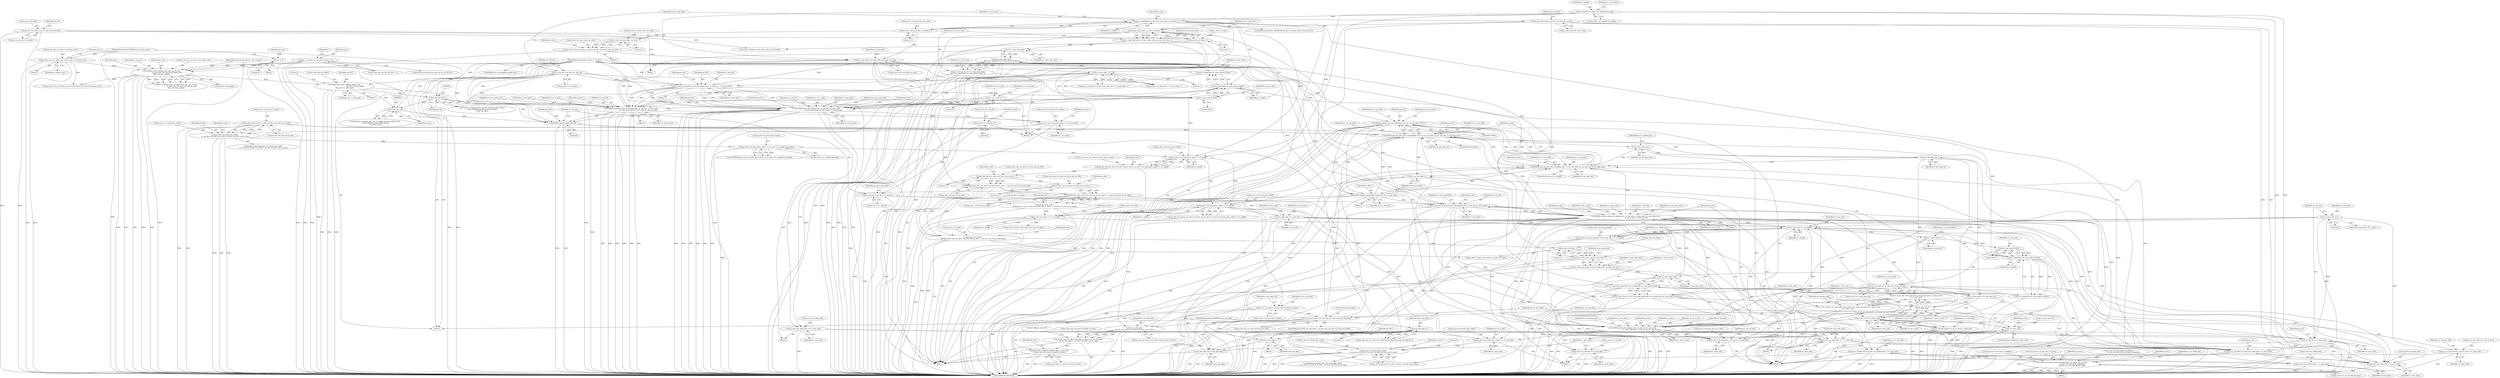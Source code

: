 digraph "0_Android_0b23c81c3dd9ec38f7e6806a3955fed1925541a0_1@API" {
"1001203" [label="(Call,ih264d_update_nnz_for_skipmb(ps_dec, ps_cur_mb_info, CAVLC))"];
"1001138" [label="(Call,ih264d_get_mb_info_cavlc_nonmbaff(ps_dec, i2_cur_mb_addr, ps_cur_mb_info, i2_mb_skip_run))"];
"1001231" [label="(Call,ih264d_update_mbaff_left_nnz(ps_dec, ps_cur_mb_info))"];
"1001203" [label="(Call,ih264d_update_nnz_for_skipmb(ps_dec, ps_cur_mb_info, CAVLC))"];
"1001132" [label="(Call,ih264d_get_mb_info_cavlc_mbaff(ps_dec, i2_cur_mb_addr, ps_cur_mb_info, i2_mb_skip_run))"];
"1001328" [label="(Call,ih264d_decode_recon_tfr_nmb(ps_dec, u1_mb_idx, u1_num_mbs, u1_num_mbs_next,\n                                            u1_tfr_n_mb, u1_end_of_row))"];
"1001290" [label="(Call,ps_dec->pf_mvpred_ref_tfr_nby2mb(ps_dec, u1_mb_idx, u1_num_mbs))"];
"1000132" [label="(MethodParameterIn,dec_struct_t * ps_dec)"];
"1001345" [label="(Call,u1_mb_idx = u1_num_mbs)"];
"1001342" [label="(Call,u1_num_mbs = 0)"];
"1001314" [label="(Call,ih264d_parse_tfr_nmb(ps_dec, u1_mb_idx, u1_num_mbs,\n                                     u1_num_mbs_next, u1_tfr_n_mb, u1_end_of_row))"];
"1001254" [label="(Call,!u1_num_mbs_next)"];
"1001242" [label="(Call,u1_num_mbs_next = i2_pic_wdin_mbs - ps_dec->u2_mbx - 1)"];
"1001244" [label="(Call,i2_pic_wdin_mbs - ps_dec->u2_mbx - 1)"];
"1000673" [label="(Call,i2_pic_wdin_mbs - ps_dec->u2_mbx - 1)"];
"1000152" [label="(Call,i2_pic_wdin_mbs = ps_dec->u2_frm_wd_in_mbs)"];
"1000675" [label="(Call,ps_dec->u2_mbx - 1)"];
"1000614" [label="(Call,ps_dec->u2_mbx = ps_cur_mb_info->u2_mbx)"];
"1001246" [label="(Call,ps_dec->u2_mbx - 1)"];
"1000987" [label="(Call,ps_dec->u2_mbx =\n (MOD(ps_dec->ps_cur_slice->u2_first_mb_in_slice - 1, ps_dec->u2_frm_wd_in_mbs)))"];
"1000991" [label="(Call,MOD(ps_dec->ps_cur_slice->u2_first_mb_in_slice - 1, ps_dec->u2_frm_wd_in_mbs))"];
"1000992" [label="(Call,ps_dec->ps_cur_slice->u2_first_mb_in_slice - 1)"];
"1000870" [label="(Call,ps_dec->ps_cur_slice->u2_first_mb_in_slice = ps_dec->u2_total_mbs_coded >> u1_mbaff)"];
"1000876" [label="(Call,ps_dec->u2_total_mbs_coded >> u1_mbaff)"];
"1000772" [label="(Call,ps_dec->u2_total_mbs_coded >> ps_slice->u1_mbaff_frame_flag)"];
"1000744" [label="(Call,ps_dec->u2_total_mbs_coded\n >= ps_dec->u2_frm_ht_in_mbs * ps_dec->u2_frm_wd_in_mbs)"];
"1000728" [label="(Call,ps_dec->u2_total_mbs_coded += u1_num_mbs)"];
"1000721" [label="(Call,ih264d_decode_recon_tfr_nmb(ps_dec, u1_mb_idx, u1_num_mbs,\n                            u1_num_mbs_next, u1_tfr_n_mb, u1_end_of_row))"];
"1000660" [label="(Call,ps_dec->pf_mvpred_ref_tfr_nby2mb(ps_dec, u1_mb_idx,    u1_num_mbs))"];
"1000143" [label="(Call,u1_mb_idx = ps_dec->u1_mb_idx)"];
"1000579" [label="(Call,u1_num_mbs - 1)"];
"1000565" [label="(Call,u1_num_mbs = ps_dec->u4_num_mbs_cur_nmb)"];
"1000552" [label="(Call,ps_dec->u4_num_mbs_cur_nmb = ps_dec->u4_num_mbs_cur_nmb - 1)"];
"1000556" [label="(Call,ps_dec->u4_num_mbs_cur_nmb - 1)"];
"1000546" [label="(Call,ps_dec->u4_num_mbs_cur_nmb & 1)"];
"1000688" [label="(Call,u1_num_mbs & 0x01)"];
"1000683" [label="(Call,!u1_num_mbs_next)"];
"1000671" [label="(Call,u1_num_mbs_next = i2_pic_wdin_mbs - ps_dec->u2_mbx - 1)"];
"1000694" [label="(Call,u1_tfr_n_mb = 1)"];
"1000680" [label="(Call,u1_end_of_row = (!u1_num_mbs_next)\n && (!(u1_mbaff && (u1_num_mbs & 0x01))))"];
"1000682" [label="(Call,(!u1_num_mbs_next)\n && (!(u1_mbaff && (u1_num_mbs & 0x01))))"];
"1000685" [label="(Call,!(u1_mbaff && (u1_num_mbs & 0x01)))"];
"1000686" [label="(Call,u1_mbaff && (u1_num_mbs & 0x01))"];
"1000544" [label="(Call,(u1_mbaff) && (ps_dec->u4_num_mbs_cur_nmb & 1))"];
"1000191" [label="(Call,u1_mbaff = ps_slice->u1_mbaff_frame_flag)"];
"1000707" [label="(Call,ih264d_parse_tfr_nmb(ps_dec, u1_mb_idx, u1_num_mbs,\n                            u1_num_mbs_next, u1_tfr_n_mb, u1_end_of_row))"];
"1000748" [label="(Call,ps_dec->u2_frm_ht_in_mbs * ps_dec->u2_frm_wd_in_mbs)"];
"1001279" [label="(Call,u1_tfr_n_mb || u1_slice_end)"];
"1001266" [label="(Call,u1_tfr_n_mb = (u1_num_mbs == ps_dec->u1_recon_mb_grp) || u1_end_of_row\n || u1_slice_end)"];
"1001268" [label="(Call,(u1_num_mbs == ps_dec->u1_recon_mb_grp) || u1_end_of_row\n || u1_slice_end)"];
"1001269" [label="(Call,u1_num_mbs == ps_dec->u1_recon_mb_grp)"];
"1001236" [label="(Call,u1_num_mbs++)"];
"1001105" [label="(Call,u1_num_mbs >> u1_mbaff)"];
"1001047" [label="(Call,u1_num_mbs = u1_mb_idx)"];
"1001037" [label="(Call,u1_mb_idx = ps_dec->u1_mb_idx)"];
"1000733" [label="(Call,ps_dec->u1_mb_idx = 0)"];
"1001257" [label="(Call,u1_mbaff && (u1_num_mbs & 0x01))"];
"1001259" [label="(Call,u1_num_mbs & 0x01)"];
"1001017" [label="(Call,ps_dec->u2_mby <<= u1_mbaff)"];
"1001002" [label="(Call,ps_dec->u2_mby =\n (DIV(ps_dec->ps_cur_slice->u2_first_mb_in_slice - 1, ps_dec->u2_frm_wd_in_mbs)))"];
"1001006" [label="(Call,DIV(ps_dec->ps_cur_slice->u2_first_mb_in_slice - 1, ps_dec->u2_frm_wd_in_mbs))"];
"1001007" [label="(Call,ps_dec->ps_cur_slice->u2_first_mb_in_slice - 1)"];
"1000916" [label="(Call,ps_dec->u2_total_mbs_coded >> u1_mbaff)"];
"1001274" [label="(Call,u1_end_of_row\n || u1_slice_end)"];
"1001251" [label="(Call,u1_end_of_row = (!u1_num_mbs_next) && (!(u1_mbaff && (u1_num_mbs & 0x01))))"];
"1001253" [label="(Call,(!u1_num_mbs_next) && (!(u1_mbaff && (u1_num_mbs & 0x01))))"];
"1001256" [label="(Call,!(u1_mbaff && (u1_num_mbs & 0x01)))"];
"1001262" [label="(Call,u1_slice_end = !i2_mb_skip_run)"];
"1001264" [label="(Call,!i2_mb_skip_run)"];
"1001219" [label="(Call,i2_mb_skip_run--)"];
"1001034" [label="(Call,ih264d_update_qp(ps_dec, 0))"];
"1000507" [label="(Call,(void *)ps_dec)"];
"1000463" [label="(Call,(void *)ps_dec)"];
"1000408" [label="(Call,ih264d_get_next_display_field(ps_dec,\n                                              ps_dec->ps_out_buffer,\n &(ps_dec->s_disp_op)))"];
"1000369" [label="(Call,ih264d_start_of_pic(ps_dec, poc, ps_cur_poc,\n                        ps_dec->ps_cur_slice->u2_frame_num,\n &ps_dec->ps_pps[j]))"];
"1000280" [label="(Call,poc = ps_dec->ps_cur_pic->i4_poc + 2)"];
"1000249" [label="(Call,poc = 0)"];
"1000136" [label="(MethodParameterIn,pocstruct_t *ps_cur_poc)"];
"1000238" [label="(Call,ps_dec->ps_cur_slice->u2_frame_num = u2_frame_num)"];
"1000135" [label="(MethodParameterIn,UWORD16 u2_frame_num)"];
"1001076" [label="(Call,i2_cur_mb_addr > ps_dec->ps_cur_sps->u2_max_mb_addr)"];
"1001062" [label="(Call,i2_cur_mb_addr = ps_dec->u2_total_mbs_coded)"];
"1001234" [label="(Call,i2_cur_mb_addr++)"];
"1001084" [label="(Call,ps_cur_mb_info = ps_dec->ps_nmb_info + u1_num_mbs)"];
"1000714" [label="(Call,ps_dec->ps_nmb_info += u1_num_mbs)"];
"1001321" [label="(Call,ps_dec->ps_nmb_info +=  u1_num_mbs)"];
"1001067" [label="(Call,i2_mb_skip_run = num_mb_skip)"];
"1000224" [label="(Call,num_mb_skip++)"];
"1000220" [label="(Call,num_mb_skip & 1)"];
"1000133" [label="(MethodParameterIn,WORD32 num_mb_skip)"];
"1001071" [label="(Call,!u1_slice_end)"];
"1001277" [label="(Call,u1_decode_nmb = u1_tfr_n_mb || u1_slice_end)"];
"1001282" [label="(Call,ps_cur_mb_info->u1_end_of_slice = u1_slice_end)"];
"1001086" [label="(Call,ps_dec->ps_nmb_info + u1_num_mbs)"];
"1001091" [label="(Call,ps_dec->u4_num_mbs_cur_nmb = u1_num_mbs)"];
"1001101" [label="(Call,ps_dec->u4_num_pmbair = (u1_num_mbs >> u1_mbaff))"];
"1001108" [label="(Call,ps_cur_deblk_mb = ps_dec->ps_deblk_mbn + u1_num_mbs)"];
"1001150" [label="(Call,ih264d_set_deblocking_parameters(ps_cur_deblk_mb, ps_slice,\n                                             ps_dec->u1_mb_ngbr_availablity,\n                                             ps_dec->u1_cur_mb_fld_dec_flag))"];
"1001110" [label="(Call,ps_dec->ps_deblk_mbn + u1_num_mbs)"];
"1001335" [label="(Call,ps_dec->u2_total_mbs_coded += u1_num_mbs)"];
"1001408" [label="(Call,ps_dec->u2_total_mbs_coded\n >= ps_dec->u2_frm_ht_in_mbs * ps_dec->u2_frm_wd_in_mbs)"];
"1001348" [label="(Call,ps_dec->u1_mb_idx = u1_num_mbs)"];
"1001364" [label="(Call,i2_cur_mb_addr\n - ps_dec->ps_parse_cur_slice->u4_first_mb_in_slice)"];
"1001358" [label="(Call,ps_dec->ps_cur_slice->u4_mbs_in_slice = i2_cur_mb_addr\n - ps_dec->ps_parse_cur_slice->u4_first_mb_in_slice)"];
"1001371" [label="(Call,H264_DEC_DEBUG_PRINT(\"Mbs in slice: %d\n\", ps_dec->ps_cur_slice->u4_mbs_in_slice))"];
"1000133" [label="(MethodParameterIn,WORD32 num_mb_skip)"];
"1000465" [label="(Identifier,ps_dec)"];
"1001109" [label="(Identifier,ps_cur_deblk_mb)"];
"1001252" [label="(Identifier,u1_end_of_row)"];
"1000745" [label="(Call,ps_dec->u2_total_mbs_coded)"];
"1001101" [label="(Call,ps_dec->u4_num_pmbair = (u1_num_mbs >> u1_mbaff))"];
"1000367" [label="(Call,ret = ih264d_start_of_pic(ps_dec, poc, ps_cur_poc,\n                        ps_dec->ps_cur_slice->u2_frame_num,\n &ps_dec->ps_pps[j]))"];
"1001153" [label="(Call,ps_dec->u1_mb_ngbr_availablity)"];
"1000166" [label="(Call,* ps_slice = ps_dec->ps_cur_slice)"];
"1001246" [label="(Call,ps_dec->u2_mbx - 1)"];
"1001256" [label="(Call,!(u1_mbaff && (u1_num_mbs & 0x01)))"];
"1001250" [label="(Literal,1)"];
"1001069" [label="(Identifier,num_mb_skip)"];
"1000690" [label="(Literal,0x01)"];
"1001342" [label="(Call,u1_num_mbs = 0)"];
"1001014" [label="(Call,ps_dec->u2_frm_wd_in_mbs)"];
"1000880" [label="(Identifier,u1_mbaff)"];
"1001075" [label="(ControlStructure,if(i2_cur_mb_addr > ps_dec->ps_cur_sps->u2_max_mb_addr))"];
"1001203" [label="(Call,ih264d_update_nnz_for_skipmb(ps_dec, ps_cur_mb_info, CAVLC))"];
"1000683" [label="(Call,!u1_num_mbs_next)"];
"1001247" [label="(Call,ps_dec->u2_mbx)"];
"1000743" [label="(ControlStructure,if(ps_dec->u2_total_mbs_coded\n >= ps_dec->u2_frm_ht_in_mbs * ps_dec->u2_frm_wd_in_mbs))"];
"1001255" [label="(Identifier,u1_num_mbs_next)"];
"1001102" [label="(Call,ps_dec->u4_num_pmbair)"];
"1000991" [label="(Call,MOD(ps_dec->ps_cur_slice->u2_first_mb_in_slice - 1, ps_dec->u2_frm_wd_in_mbs))"];
"1001288" [label="(Identifier,u1_decode_nmb)"];
"1001348" [label="(Call,ps_dec->u1_mb_idx = u1_num_mbs)"];
"1000732" [label="(Identifier,u1_num_mbs)"];
"1001152" [label="(Identifier,ps_slice)"];
"1001318" [label="(Identifier,u1_num_mbs_next)"];
"1000699" [label="(Identifier,ps_cur_mb_info)"];
"1001111" [label="(Call,ps_dec->ps_deblk_mbn)"];
"1001204" [label="(Identifier,ps_dec)"];
"1000920" [label="(Identifier,u1_mbaff)"];
"1001242" [label="(Call,u1_num_mbs_next = i2_pic_wdin_mbs - ps_dec->u2_mbx - 1)"];
"1001371" [label="(Call,H264_DEC_DEBUG_PRINT(\"Mbs in slice: %d\n\", ps_dec->ps_cur_slice->u4_mbs_in_slice))"];
"1001037" [label="(Call,u1_mb_idx = ps_dec->u1_mb_idx)"];
"1001002" [label="(Call,ps_dec->u2_mby =\n (DIV(ps_dec->ps_cur_slice->u2_first_mb_in_slice - 1, ps_dec->u2_frm_wd_in_mbs)))"];
"1001223" [label="(Identifier,ps_cur_deblk_mb)"];
"1001349" [label="(Call,ps_dec->u1_mb_idx)"];
"1000737" [label="(Literal,0)"];
"1001132" [label="(Call,ih264d_get_mb_info_cavlc_mbaff(ps_dec, i2_cur_mb_addr, ps_cur_mb_info, i2_mb_skip_run))"];
"1000718" [label="(Identifier,u1_num_mbs)"];
"1001092" [label="(Call,ps_dec->u4_num_mbs_cur_nmb)"];
"1001317" [label="(Identifier,u1_num_mbs)"];
"1000455" [label="(Call,ithread_create(ps_dec->pv_dec_thread_handle, NULL,\n (void *)ih264d_decode_picture_thread,\n (void *)ps_dec))"];
"1001284" [label="(Identifier,ps_cur_mb_info)"];
"1000709" [label="(Identifier,u1_mb_idx)"];
"1001322" [label="(Call,ps_dec->ps_nmb_info)"];
"1001141" [label="(Identifier,ps_cur_mb_info)"];
"1000695" [label="(Identifier,u1_tfr_n_mb)"];
"1001364" [label="(Call,i2_cur_mb_addr\n - ps_dec->ps_parse_cur_slice->u4_first_mb_in_slice)"];
"1001329" [label="(Identifier,ps_dec)"];
"1001295" [label="(Identifier,u1_num_mbsNby2)"];
"1000687" [label="(Identifier,u1_mbaff)"];
"1001345" [label="(Call,u1_mb_idx = u1_num_mbs)"];
"1000666" [label="(Identifier,ps_dec)"];
"1000407" [label="(Block,)"];
"1001283" [label="(Call,ps_cur_mb_info->u1_end_of_slice)"];
"1001253" [label="(Call,(!u1_num_mbs_next) && (!(u1_mbaff && (u1_num_mbs & 0x01))))"];
"1001139" [label="(Identifier,ps_dec)"];
"1000988" [label="(Call,ps_dec->u2_mbx)"];
"1001078" [label="(Call,ps_dec->ps_cur_sps->u2_max_mb_addr)"];
"1000193" [label="(Call,ps_slice->u1_mbaff_frame_flag)"];
"1001355" [label="(Identifier,ps_dec)"];
"1001150" [label="(Call,ih264d_set_deblocking_parameters(ps_cur_deblk_mb, ps_slice,\n                                             ps_dec->u1_mb_ngbr_availablity,\n                                             ps_dec->u1_cur_mb_fld_dec_flag))"];
"1001243" [label="(Identifier,u1_num_mbs_next)"];
"1001328" [label="(Call,ih264d_decode_recon_tfr_nmb(ps_dec, u1_mb_idx, u1_num_mbs, u1_num_mbs_next,\n                                            u1_tfr_n_mb, u1_end_of_row))"];
"1001333" [label="(Identifier,u1_tfr_n_mb)"];
"1000378" [label="(Call,&ps_dec->ps_pps[j])"];
"1000696" [label="(Literal,1)"];
"1000686" [label="(Call,u1_mbaff && (u1_num_mbs & 0x01))"];
"1000776" [label="(Call,ps_slice->u1_mbaff_frame_flag)"];
"1001334" [label="(Identifier,u1_end_of_row)"];
"1001271" [label="(Call,ps_dec->u1_recon_mb_grp)"];
"1001043" [label="(Identifier,ps_parse_mb_data)"];
"1000145" [label="(Call,ps_dec->u1_mb_idx)"];
"1000871" [label="(Call,ps_dec->ps_cur_slice->u2_first_mb_in_slice)"];
"1000707" [label="(Call,ih264d_parse_tfr_nmb(ps_dec, u1_mb_idx, u1_num_mbs,\n                            u1_num_mbs_next, u1_tfr_n_mb, u1_end_of_row))"];
"1000618" [label="(Call,ps_cur_mb_info->u2_mbx)"];
"1000735" [label="(Identifier,ps_dec)"];
"1000674" [label="(Identifier,i2_pic_wdin_mbs)"];
"1001409" [label="(Call,ps_dec->u2_total_mbs_coded)"];
"1001427" [label="(MethodReturn,WORD32)"];
"1000749" [label="(Call,ps_dec->u2_frm_ht_in_mbs)"];
"1001359" [label="(Call,ps_dec->ps_cur_slice->u4_mbs_in_slice)"];
"1001076" [label="(Call,i2_cur_mb_addr > ps_dec->ps_cur_sps->u2_max_mb_addr)"];
"1000556" [label="(Call,ps_dec->u4_num_mbs_cur_nmb - 1)"];
"1001373" [label="(Call,ps_dec->ps_cur_slice->u4_mbs_in_slice)"];
"1001133" [label="(Identifier,ps_dec)"];
"1001035" [label="(Identifier,ps_dec)"];
"1001315" [label="(Identifier,ps_dec)"];
"1000136" [label="(MethodParameterIn,pocstruct_t *ps_cur_poc)"];
"1000224" [label="(Call,num_mb_skip++)"];
"1001267" [label="(Identifier,u1_tfr_n_mb)"];
"1000727" [label="(Identifier,u1_end_of_row)"];
"1001291" [label="(Identifier,ps_dec)"];
"1000463" [label="(Call,(void *)ps_dec)"];
"1000780" [label="(Call,ps_dec->i2_prev_slice_mbx = ps_dec->u2_mbx)"];
"1000663" [label="(Identifier,u1_num_mbs)"];
"1001070" [label="(ControlStructure,while(!u1_slice_end))"];
"1000552" [label="(Call,ps_dec->u4_num_mbs_cur_nmb = ps_dec->u4_num_mbs_cur_nmb - 1)"];
"1001110" [label="(Call,ps_dec->ps_deblk_mbn + u1_num_mbs)"];
"1000567" [label="(Call,ps_dec->u4_num_mbs_cur_nmb)"];
"1000250" [label="(Identifier,poc)"];
"1001286" [label="(Identifier,u1_slice_end)"];
"1001003" [label="(Call,ps_dec->u2_mby)"];
"1001260" [label="(Identifier,u1_num_mbs)"];
"1000132" [label="(MethodParameterIn,dec_struct_t * ps_dec)"];
"1001140" [label="(Identifier,i2_cur_mb_addr)"];
"1001323" [label="(Identifier,ps_dec)"];
"1001422" [label="(Identifier,ps_dec)"];
"1001266" [label="(Call,u1_tfr_n_mb = (u1_num_mbs == ps_dec->u1_recon_mb_grp) || u1_end_of_row\n || u1_slice_end)"];
"1000734" [label="(Call,ps_dec->u1_mb_idx)"];
"1000740" [label="(Identifier,ps_dec)"];
"1000682" [label="(Call,(!u1_num_mbs_next)\n && (!(u1_mbaff && (u1_num_mbs & 0x01))))"];
"1001019" [label="(Identifier,ps_dec)"];
"1001337" [label="(Identifier,ps_dec)"];
"1001325" [label="(Identifier,u1_num_mbs)"];
"1000542" [label="(Block,)"];
"1001400" [label="(Call,ps_dec->i2_prev_slice_mby = ps_dec->u2_mby)"];
"1001004" [label="(Identifier,ps_dec)"];
"1001106" [label="(Identifier,u1_num_mbs)"];
"1001021" [label="(Identifier,u1_mbaff)"];
"1000191" [label="(Call,u1_mbaff = ps_slice->u1_mbaff_frame_flag)"];
"1000550" [label="(Literal,1)"];
"1000144" [label="(Identifier,u1_mb_idx)"];
"1000733" [label="(Call,ps_dec->u1_mb_idx = 0)"];
"1000282" [label="(Call,ps_dec->ps_cur_pic->i4_poc + 2)"];
"1001085" [label="(Identifier,ps_cur_mb_info)"];
"1000153" [label="(Identifier,i2_pic_wdin_mbs)"];
"1000543" [label="(ControlStructure,if((u1_mbaff) && (ps_dec->u4_num_mbs_cur_nmb & 1)))"];
"1000713" [label="(Identifier,u1_end_of_row)"];
"1001047" [label="(Call,u1_num_mbs = u1_mb_idx)"];
"1001072" [label="(Identifier,u1_slice_end)"];
"1000143" [label="(Call,u1_mb_idx = ps_dec->u1_mb_idx)"];
"1001236" [label="(Call,u1_num_mbs++)"];
"1001261" [label="(Literal,0x01)"];
"1000499" [label="(Call,ithread_create(ps_dec->pv_bs_deblk_thread_handle, NULL,\n (void *)ih264d_recon_deblk_thread,\n (void *)ps_dec))"];
"1001278" [label="(Identifier,u1_decode_nmb)"];
"1000728" [label="(Call,ps_dec->u2_total_mbs_coded += u1_num_mbs)"];
"1000557" [label="(Call,ps_dec->u4_num_mbs_cur_nmb)"];
"1000773" [label="(Call,ps_dec->u2_total_mbs_coded)"];
"1000614" [label="(Call,ps_dec->u2_mbx = ps_cur_mb_info->u2_mbx)"];
"1000546" [label="(Call,ps_dec->u4_num_mbs_cur_nmb & 1)"];
"1001277" [label="(Call,u1_decode_nmb = u1_tfr_n_mb || u1_slice_end)"];
"1000223" [label="(Block,)"];
"1000917" [label="(Call,ps_dec->u2_total_mbs_coded)"];
"1001086" [label="(Call,ps_dec->ps_nmb_info + u1_num_mbs)"];
"1001254" [label="(Call,!u1_num_mbs_next)"];
"1000725" [label="(Identifier,u1_num_mbs_next)"];
"1001108" [label="(Call,ps_cur_deblk_mb = ps_dec->ps_deblk_mbn + u1_num_mbs)"];
"1000563" [label="(Identifier,ps_dec)"];
"1001319" [label="(Identifier,u1_tfr_n_mb)"];
"1001331" [label="(Identifier,u1_num_mbs)"];
"1001281" [label="(Identifier,u1_slice_end)"];
"1000255" [label="(Identifier,ps_dec)"];
"1001000" [label="(Identifier,ps_dec)"];
"1000580" [label="(Identifier,u1_num_mbs)"];
"1000192" [label="(Identifier,u1_mbaff)"];
"1000239" [label="(Call,ps_dec->ps_cur_slice->u2_frame_num)"];
"1000575" [label="(Call,ps_dec->ps_nmb_info + u1_num_mbs - 1)"];
"1001205" [label="(Identifier,ps_cur_mb_info)"];
"1001064" [label="(Call,ps_dec->u2_total_mbs_coded)"];
"1000724" [label="(Identifier,u1_num_mbs)"];
"1000581" [label="(Literal,1)"];
"1001117" [label="(Identifier,ps_cur_mb_info)"];
"1000714" [label="(Call,ps_dec->ps_nmb_info += u1_num_mbs)"];
"1000251" [label="(Literal,0)"];
"1000408" [label="(Call,ih264d_get_next_display_field(ps_dec,\n                                              ps_dec->ps_out_buffer,\n &(ps_dec->s_disp_op)))"];
"1000566" [label="(Identifier,u1_num_mbs)"];
"1000249" [label="(Call,poc = 0)"];
"1001038" [label="(Identifier,u1_mb_idx)"];
"1000413" [label="(Call,&(ps_dec->s_disp_op))"];
"1001244" [label="(Call,i2_pic_wdin_mbs - ps_dec->u2_mbx - 1)"];
"1000551" [label="(Block,)"];
"1001316" [label="(Identifier,u1_mb_idx)"];
"1001426" [label="(Literal,0)"];
"1001142" [label="(Identifier,i2_mb_skip_run)"];
"1001292" [label="(Identifier,u1_mb_idx)"];
"1001259" [label="(Call,u1_num_mbs & 0x01)"];
"1001049" [label="(Identifier,u1_mb_idx)"];
"1001335" [label="(Call,ps_dec->u2_total_mbs_coded += u1_num_mbs)"];
"1001093" [label="(Identifier,ps_dec)"];
"1000274" [label="(ControlStructure,if(ps_dec->ps_cur_pic != NULL))"];
"1001105" [label="(Call,u1_num_mbs >> u1_mbaff)"];
"1000910" [label="(Call,ps_dec->ps_parse_cur_slice->u4_first_mb_in_slice = ps_dec->u2_total_mbs_coded >> u1_mbaff)"];
"1000748" [label="(Call,ps_dec->u2_frm_ht_in_mbs * ps_dec->u2_frm_wd_in_mbs)"];
"1000660" [label="(Call,ps_dec->pf_mvpred_ref_tfr_nby2mb(ps_dec, u1_mb_idx,    u1_num_mbs))"];
"1000870" [label="(Call,ps_dec->ps_cur_slice->u2_first_mb_in_slice = ps_dec->u2_total_mbs_coded >> u1_mbaff)"];
"1001013" [label="(Literal,1)"];
"1001239" [label="(Identifier,u1_num_mbsNby2)"];
"1001258" [label="(Identifier,u1_mbaff)"];
"1001289" [label="(Block,)"];
"1000544" [label="(Call,(u1_mbaff) && (ps_dec->u4_num_mbs_cur_nmb & 1))"];
"1000507" [label="(Call,(void *)ps_dec)"];
"1000573" [label="(Call,ps_cur_mb_info = ps_dec->ps_nmb_info + u1_num_mbs - 1)"];
"1001269" [label="(Call,u1_num_mbs == ps_dec->u1_recon_mb_grp)"];
"1000630" [label="(Block,)"];
"1000547" [label="(Call,ps_dec->u4_num_mbs_cur_nmb)"];
"1001264" [label="(Call,!i2_mb_skip_run)"];
"1001149" [label="(Block,)"];
"1001336" [label="(Call,ps_dec->u2_total_mbs_coded)"];
"1001407" [label="(ControlStructure,if(ps_dec->u2_total_mbs_coded\n >= ps_dec->u2_frm_ht_in_mbs * ps_dec->u2_frm_wd_in_mbs))"];
"1000135" [label="(MethodParameterIn,UWORD16 u2_frame_num)"];
"1001268" [label="(Call,(u1_num_mbs == ps_dec->u1_recon_mb_grp) || u1_end_of_row\n || u1_slice_end)"];
"1000553" [label="(Call,ps_dec->u4_num_mbs_cur_nmb)"];
"1000371" [label="(Identifier,poc)"];
"1001007" [label="(Call,ps_dec->ps_cur_slice->u2_first_mb_in_slice - 1)"];
"1000876" [label="(Call,ps_dec->u2_total_mbs_coded >> u1_mbaff)"];
"1000225" [label="(Identifier,num_mb_skip)"];
"1000901" [label="(Call,ps_dec->u2_prv_frame_num = ps_dec->ps_cur_slice->u2_frame_num)"];
"1000222" [label="(Literal,1)"];
"1001210" [label="(Identifier,ps_cur_mb_info)"];
"1000199" [label="(Identifier,u1_is_idr_slice)"];
"1000752" [label="(Call,ps_dec->u2_frm_wd_in_mbs)"];
"1000679" [label="(Literal,1)"];
"1000770" [label="(Call,(UWORD32)(ps_dec->u2_total_mbs_coded >> ps_slice->u1_mbaff_frame_flag))"];
"1001107" [label="(Identifier,u1_mbaff)"];
"1000152" [label="(Call,i2_pic_wdin_mbs = ps_dec->u2_frm_wd_in_mbs)"];
"1000884" [label="(Identifier,ps_dec)"];
"1000565" [label="(Call,u1_num_mbs = ps_dec->u4_num_mbs_cur_nmb)"];
"1000726" [label="(Identifier,u1_tfr_n_mb)"];
"1001062" [label="(Call,i2_cur_mb_addr = ps_dec->u2_total_mbs_coded)"];
"1000138" [label="(Block,)"];
"1000659" [label="(Block,)"];
"1000554" [label="(Identifier,ps_dec)"];
"1000229" [label="(Identifier,ps_dec)"];
"1000715" [label="(Call,ps_dec->ps_nmb_info)"];
"1000672" [label="(Identifier,u1_num_mbs_next)"];
"1001098" [label="(Identifier,ps_cur_mb_info)"];
"1000916" [label="(Call,ps_dec->u2_total_mbs_coded >> u1_mbaff)"];
"1000154" [label="(Call,ps_dec->u2_frm_wd_in_mbs)"];
"1001137" [label="(ControlStructure,else)"];
"1001130" [label="(ControlStructure,if (u1_mbaff))"];
"1000161" [label="(Identifier,ps_bitstrm)"];
"1001235" [label="(Identifier,i2_cur_mb_addr)"];
"1001231" [label="(Call,ih264d_update_mbaff_left_nnz(ps_dec, ps_cur_mb_info))"];
"1001276" [label="(Identifier,u1_slice_end)"];
"1001083" [label="(ControlStructure,break;)"];
"1001381" [label="(Identifier,ps_dec)"];
"1000877" [label="(Call,ps_dec->u2_total_mbs_coded)"];
"1001327" [label="(Block,)"];
"1001282" [label="(Call,ps_cur_mb_info->u1_end_of_slice = u1_slice_end)"];
"1001051" [label="(Identifier,u1_slice_end)"];
"1001232" [label="(Identifier,ps_dec)"];
"1001091" [label="(Call,ps_dec->u4_num_mbs_cur_nmb = u1_num_mbs)"];
"1001352" [label="(Identifier,u1_num_mbs)"];
"1001220" [label="(Identifier,i2_mb_skip_run)"];
"1000290" [label="(Identifier,j)"];
"1001263" [label="(Identifier,u1_slice_end)"];
"1001219" [label="(Call,i2_mb_skip_run--)"];
"1001071" [label="(Call,!u1_slice_end)"];
"1000238" [label="(Call,ps_dec->ps_cur_slice->u2_frame_num = u2_frame_num)"];
"1000661" [label="(Identifier,ps_dec)"];
"1000545" [label="(Identifier,u1_mbaff)"];
"1001270" [label="(Identifier,u1_num_mbs)"];
"1000684" [label="(Identifier,u1_num_mbs_next)"];
"1001090" [label="(Identifier,u1_num_mbs)"];
"1001412" [label="(Call,ps_dec->u2_frm_ht_in_mbs * ps_dec->u2_frm_wd_in_mbs)"];
"1001275" [label="(Identifier,u1_end_of_row)"];
"1001156" [label="(Call,ps_dec->u1_cur_mb_fld_dec_flag)"];
"1000372" [label="(Identifier,ps_cur_poc)"];
"1000220" [label="(Call,num_mb_skip & 1)"];
"1000712" [label="(Identifier,u1_tfr_n_mb)"];
"1001230" [label="(Block,)"];
"1000214" [label="(Call,ps_dec->ps_cur_slice->u1_mbaff_frame_flag && (num_mb_skip & 1))"];
"1001343" [label="(Identifier,u1_num_mbs)"];
"1001018" [label="(Call,ps_dec->u2_mby)"];
"1001251" [label="(Call,u1_end_of_row = (!u1_num_mbs_next) && (!(u1_mbaff && (u1_num_mbs & 0x01))))"];
"1001237" [label="(Identifier,u1_num_mbs)"];
"1000621" [label="(Call,ps_dec->u1_mb_ngbr_availablity =\n                    ps_cur_mb_info->u1_mb_ngbr_availablity)"];
"1001095" [label="(Identifier,u1_num_mbs)"];
"1001161" [label="(Identifier,ps_dec)"];
"1000221" [label="(Identifier,num_mb_skip)"];
"1001321" [label="(Call,ps_dec->ps_nmb_info +=  u1_num_mbs)"];
"1001136" [label="(Identifier,i2_mb_skip_run)"];
"1000720" [label="(Block,)"];
"1000673" [label="(Call,i2_pic_wdin_mbs - ps_dec->u2_mbx - 1)"];
"1001314" [label="(Call,ih264d_parse_tfr_nmb(ps_dec, u1_mb_idx, u1_num_mbs,\n                                     u1_num_mbs_next, u1_tfr_n_mb, u1_end_of_row))"];
"1001134" [label="(Identifier,i2_cur_mb_addr)"];
"1001084" [label="(Call,ps_cur_mb_info = ps_dec->ps_nmb_info + u1_num_mbs)"];
"1001234" [label="(Call,i2_cur_mb_addr++)"];
"1000694" [label="(Call,u1_tfr_n_mb = 1)"];
"1001017" [label="(Call,ps_dec->u2_mby <<= u1_mbaff)"];
"1000722" [label="(Identifier,ps_dec)"];
"1000744" [label="(Call,ps_dec->u2_total_mbs_coded\n >= ps_dec->u2_frm_ht_in_mbs * ps_dec->u2_frm_wd_in_mbs)"];
"1000706" [label="(Block,)"];
"1000623" [label="(Identifier,ps_dec)"];
"1000685" [label="(Call,!(u1_mbaff && (u1_num_mbs & 0x01)))"];
"1001245" [label="(Identifier,i2_pic_wdin_mbs)"];
"1001146" [label="(Identifier,ps_dec)"];
"1000369" [label="(Call,ih264d_start_of_pic(ps_dec, poc, ps_cur_poc,\n                        ps_dec->ps_cur_slice->u2_frame_num,\n &ps_dec->ps_pps[j]))"];
"1000689" [label="(Identifier,u1_num_mbs)"];
"1000615" [label="(Call,ps_dec->u2_mbx)"];
"1001293" [label="(Identifier,u1_num_mbs)"];
"1000710" [label="(Identifier,u1_num_mbs)"];
"1000675" [label="(Call,ps_dec->u2_mbx - 1)"];
"1001006" [label="(Call,DIV(ps_dec->ps_cur_slice->u2_first_mb_in_slice - 1, ps_dec->u2_frm_wd_in_mbs))"];
"1001008" [label="(Call,ps_dec->ps_cur_slice->u2_first_mb_in_slice)"];
"1000676" [label="(Call,ps_dec->u2_mbx)"];
"1001365" [label="(Identifier,i2_cur_mb_addr)"];
"1001274" [label="(Call,u1_end_of_row\n || u1_slice_end)"];
"1001073" [label="(Block,)"];
"1001330" [label="(Identifier,u1_mb_idx)"];
"1000662" [label="(Identifier,u1_mb_idx)"];
"1000209" [label="(Call,ih264d_err_pic_dispbuf_mgr(ps_dec))"];
"1000560" [label="(Literal,1)"];
"1000681" [label="(Identifier,u1_end_of_row)"];
"1001313" [label="(Block,)"];
"1001015" [label="(Identifier,ps_dec)"];
"1000671" [label="(Call,u1_num_mbs_next = i2_pic_wdin_mbs - ps_dec->u2_mbx - 1)"];
"1001135" [label="(Identifier,ps_cur_mb_info)"];
"1001341" [label="(Identifier,u1_tfr_n_mb)"];
"1001344" [label="(Literal,0)"];
"1001358" [label="(Call,ps_dec->ps_cur_slice->u4_mbs_in_slice = i2_cur_mb_addr\n - ps_dec->ps_parse_cur_slice->u4_first_mb_in_slice)"];
"1001206" [label="(Identifier,CAVLC)"];
"1001280" [label="(Identifier,u1_tfr_n_mb)"];
"1000999" [label="(Call,ps_dec->u2_frm_wd_in_mbs)"];
"1000419" [label="(Literal,0)"];
"1000410" [label="(Call,ps_dec->ps_out_buffer)"];
"1000571" [label="(Identifier,u1_num_mbs)"];
"1000692" [label="(Identifier,u1_slice_end)"];
"1000579" [label="(Call,u1_num_mbs - 1)"];
"1000721" [label="(Call,ih264d_decode_recon_tfr_nmb(ps_dec, u1_mb_idx, u1_num_mbs,\n                            u1_num_mbs_next, u1_tfr_n_mb, u1_end_of_row))"];
"1000245" [label="(Block,)"];
"1001366" [label="(Call,ps_dec->ps_parse_cur_slice->u4_first_mb_in_slice)"];
"1001262" [label="(Call,u1_slice_end = !i2_mb_skip_run)"];
"1001346" [label="(Identifier,u1_mb_idx)"];
"1001036" [label="(Literal,0)"];
"1001138" [label="(Call,ih264d_get_mb_info_cavlc_nonmbaff(ps_dec, i2_cur_mb_addr, ps_cur_mb_info, i2_mb_skip_run))"];
"1001339" [label="(Identifier,u1_num_mbs)"];
"1001039" [label="(Call,ps_dec->u1_mb_idx)"];
"1001063" [label="(Identifier,i2_cur_mb_addr)"];
"1000409" [label="(Identifier,ps_dec)"];
"1000758" [label="(Identifier,ps_dec)"];
"1001151" [label="(Identifier,ps_cur_deblk_mb)"];
"1001332" [label="(Identifier,u1_num_mbs_next)"];
"1000730" [label="(Identifier,ps_dec)"];
"1000711" [label="(Identifier,u1_num_mbs_next)"];
"1001114" [label="(Identifier,u1_num_mbs)"];
"1000998" [label="(Literal,1)"];
"1001233" [label="(Identifier,ps_cur_mb_info)"];
"1000244" [label="(Identifier,u2_frame_num)"];
"1000987" [label="(Call,ps_dec->u2_mbx =\n (MOD(ps_dec->ps_cur_slice->u2_first_mb_in_slice - 1, ps_dec->u2_frm_wd_in_mbs)))"];
"1001265" [label="(Identifier,i2_mb_skip_run)"];
"1001408" [label="(Call,ps_dec->u2_total_mbs_coded\n >= ps_dec->u2_frm_ht_in_mbs * ps_dec->u2_frm_wd_in_mbs)"];
"1001067" [label="(Call,i2_mb_skip_run = num_mb_skip)"];
"1001024" [label="(Identifier,ps_dec)"];
"1001279" [label="(Call,u1_tfr_n_mb || u1_slice_end)"];
"1001340" [label="(ControlStructure,if(u1_tfr_n_mb))"];
"1000767" [label="(Identifier,ps_dec)"];
"1001347" [label="(Identifier,u1_num_mbs)"];
"1001372" [label="(Literal,\"Mbs in slice: %d\n\")"];
"1001393" [label="(Call,ps_dec->i2_prev_slice_mbx = ps_dec->u2_mbx)"];
"1000992" [label="(Call,ps_dec->ps_cur_slice->u2_first_mb_in_slice - 1)"];
"1001087" [label="(Call,ps_dec->ps_nmb_info)"];
"1000280" [label="(Call,poc = ps_dec->ps_cur_pic->i4_poc + 2)"];
"1001320" [label="(Identifier,u1_end_of_row)"];
"1000993" [label="(Call,ps_dec->ps_cur_slice->u2_first_mb_in_slice)"];
"1001350" [label="(Identifier,ps_dec)"];
"1000509" [label="(Identifier,ps_dec)"];
"1001257" [label="(Call,u1_mbaff && (u1_num_mbs & 0x01))"];
"1000723" [label="(Identifier,u1_mb_idx)"];
"1000708" [label="(Identifier,ps_dec)"];
"1001068" [label="(Identifier,i2_mb_skip_run)"];
"1001048" [label="(Identifier,u1_num_mbs)"];
"1000281" [label="(Identifier,poc)"];
"1001290" [label="(Call,ps_dec->pf_mvpred_ref_tfr_nby2mb(ps_dec, u1_mb_idx, u1_num_mbs))"];
"1000680" [label="(Call,u1_end_of_row = (!u1_num_mbs_next)\n && (!(u1_mbaff && (u1_num_mbs & 0x01))))"];
"1000370" [label="(Identifier,ps_dec)"];
"1000716" [label="(Identifier,ps_dec)"];
"1001077" [label="(Identifier,i2_cur_mb_addr)"];
"1001050" [label="(Call,u1_slice_end = 0)"];
"1000772" [label="(Call,ps_dec->u2_total_mbs_coded >> ps_slice->u1_mbaff_frame_flag)"];
"1000373" [label="(Call,ps_dec->ps_cur_slice->u2_frame_num)"];
"1000237" [label="(Block,)"];
"1001034" [label="(Call,ih264d_update_qp(ps_dec, 0))"];
"1000688" [label="(Call,u1_num_mbs & 0x01)"];
"1000729" [label="(Call,ps_dec->u2_total_mbs_coded)"];
"1001203" -> "1001073"  [label="AST: "];
"1001203" -> "1001206"  [label="CFG: "];
"1001204" -> "1001203"  [label="AST: "];
"1001205" -> "1001203"  [label="AST: "];
"1001206" -> "1001203"  [label="AST: "];
"1001210" -> "1001203"  [label="CFG: "];
"1001203" -> "1001427"  [label="DDG: "];
"1001203" -> "1001427"  [label="DDG: "];
"1001203" -> "1001427"  [label="DDG: "];
"1001203" -> "1001427"  [label="DDG: "];
"1001203" -> "1001132"  [label="DDG: "];
"1001203" -> "1001138"  [label="DDG: "];
"1001138" -> "1001203"  [label="DDG: "];
"1001138" -> "1001203"  [label="DDG: "];
"1001132" -> "1001203"  [label="DDG: "];
"1001132" -> "1001203"  [label="DDG: "];
"1000132" -> "1001203"  [label="DDG: "];
"1001203" -> "1001231"  [label="DDG: "];
"1001203" -> "1001231"  [label="DDG: "];
"1001203" -> "1001290"  [label="DDG: "];
"1001138" -> "1001137"  [label="AST: "];
"1001138" -> "1001142"  [label="CFG: "];
"1001139" -> "1001138"  [label="AST: "];
"1001140" -> "1001138"  [label="AST: "];
"1001141" -> "1001138"  [label="AST: "];
"1001142" -> "1001138"  [label="AST: "];
"1001146" -> "1001138"  [label="CFG: "];
"1001138" -> "1001427"  [label="DDG: "];
"1001231" -> "1001138"  [label="DDG: "];
"1001328" -> "1001138"  [label="DDG: "];
"1001034" -> "1001138"  [label="DDG: "];
"1001314" -> "1001138"  [label="DDG: "];
"1000132" -> "1001138"  [label="DDG: "];
"1001076" -> "1001138"  [label="DDG: "];
"1001084" -> "1001138"  [label="DDG: "];
"1001264" -> "1001138"  [label="DDG: "];
"1001067" -> "1001138"  [label="DDG: "];
"1001138" -> "1001219"  [label="DDG: "];
"1001138" -> "1001234"  [label="DDG: "];
"1001231" -> "1001230"  [label="AST: "];
"1001231" -> "1001233"  [label="CFG: "];
"1001232" -> "1001231"  [label="AST: "];
"1001233" -> "1001231"  [label="AST: "];
"1001235" -> "1001231"  [label="CFG: "];
"1001231" -> "1001427"  [label="DDG: "];
"1001231" -> "1001427"  [label="DDG: "];
"1001231" -> "1001427"  [label="DDG: "];
"1001231" -> "1001132"  [label="DDG: "];
"1000132" -> "1001231"  [label="DDG: "];
"1001231" -> "1001290"  [label="DDG: "];
"1001132" -> "1001130"  [label="AST: "];
"1001132" -> "1001136"  [label="CFG: "];
"1001133" -> "1001132"  [label="AST: "];
"1001134" -> "1001132"  [label="AST: "];
"1001135" -> "1001132"  [label="AST: "];
"1001136" -> "1001132"  [label="AST: "];
"1001146" -> "1001132"  [label="CFG: "];
"1001132" -> "1001427"  [label="DDG: "];
"1001328" -> "1001132"  [label="DDG: "];
"1001034" -> "1001132"  [label="DDG: "];
"1001314" -> "1001132"  [label="DDG: "];
"1000132" -> "1001132"  [label="DDG: "];
"1001076" -> "1001132"  [label="DDG: "];
"1001084" -> "1001132"  [label="DDG: "];
"1001264" -> "1001132"  [label="DDG: "];
"1001067" -> "1001132"  [label="DDG: "];
"1001132" -> "1001219"  [label="DDG: "];
"1001132" -> "1001234"  [label="DDG: "];
"1001328" -> "1001327"  [label="AST: "];
"1001328" -> "1001334"  [label="CFG: "];
"1001329" -> "1001328"  [label="AST: "];
"1001330" -> "1001328"  [label="AST: "];
"1001331" -> "1001328"  [label="AST: "];
"1001332" -> "1001328"  [label="AST: "];
"1001333" -> "1001328"  [label="AST: "];
"1001334" -> "1001328"  [label="AST: "];
"1001337" -> "1001328"  [label="CFG: "];
"1001328" -> "1001427"  [label="DDG: "];
"1001328" -> "1001427"  [label="DDG: "];
"1001328" -> "1001427"  [label="DDG: "];
"1001328" -> "1001427"  [label="DDG: "];
"1001328" -> "1001427"  [label="DDG: "];
"1001328" -> "1001084"  [label="DDG: "];
"1001328" -> "1001086"  [label="DDG: "];
"1001328" -> "1001091"  [label="DDG: "];
"1001328" -> "1001105"  [label="DDG: "];
"1001290" -> "1001328"  [label="DDG: "];
"1001290" -> "1001328"  [label="DDG: "];
"1001290" -> "1001328"  [label="DDG: "];
"1000132" -> "1001328"  [label="DDG: "];
"1001254" -> "1001328"  [label="DDG: "];
"1001279" -> "1001328"  [label="DDG: "];
"1001274" -> "1001328"  [label="DDG: "];
"1001251" -> "1001328"  [label="DDG: "];
"1001328" -> "1001335"  [label="DDG: "];
"1001328" -> "1001345"  [label="DDG: "];
"1001328" -> "1001348"  [label="DDG: "];
"1001290" -> "1001289"  [label="AST: "];
"1001290" -> "1001293"  [label="CFG: "];
"1001291" -> "1001290"  [label="AST: "];
"1001292" -> "1001290"  [label="AST: "];
"1001293" -> "1001290"  [label="AST: "];
"1001295" -> "1001290"  [label="CFG: "];
"1001290" -> "1001427"  [label="DDG: "];
"1000132" -> "1001290"  [label="DDG: "];
"1001345" -> "1001290"  [label="DDG: "];
"1001037" -> "1001290"  [label="DDG: "];
"1001269" -> "1001290"  [label="DDG: "];
"1001290" -> "1001314"  [label="DDG: "];
"1001290" -> "1001314"  [label="DDG: "];
"1001290" -> "1001314"  [label="DDG: "];
"1000132" -> "1000131"  [label="AST: "];
"1000132" -> "1001427"  [label="DDG: "];
"1000132" -> "1000209"  [label="DDG: "];
"1000132" -> "1000369"  [label="DDG: "];
"1000132" -> "1000408"  [label="DDG: "];
"1000132" -> "1000463"  [label="DDG: "];
"1000132" -> "1000507"  [label="DDG: "];
"1000132" -> "1000660"  [label="DDG: "];
"1000132" -> "1000707"  [label="DDG: "];
"1000132" -> "1000721"  [label="DDG: "];
"1000132" -> "1001034"  [label="DDG: "];
"1000132" -> "1001314"  [label="DDG: "];
"1001345" -> "1001289"  [label="AST: "];
"1001345" -> "1001347"  [label="CFG: "];
"1001346" -> "1001345"  [label="AST: "];
"1001347" -> "1001345"  [label="AST: "];
"1001350" -> "1001345"  [label="CFG: "];
"1001345" -> "1001427"  [label="DDG: "];
"1001342" -> "1001345"  [label="DDG: "];
"1001314" -> "1001345"  [label="DDG: "];
"1001342" -> "1001340"  [label="AST: "];
"1001342" -> "1001344"  [label="CFG: "];
"1001343" -> "1001342"  [label="AST: "];
"1001344" -> "1001342"  [label="AST: "];
"1001346" -> "1001342"  [label="CFG: "];
"1001342" -> "1001084"  [label="DDG: "];
"1001342" -> "1001086"  [label="DDG: "];
"1001342" -> "1001091"  [label="DDG: "];
"1001342" -> "1001105"  [label="DDG: "];
"1001342" -> "1001348"  [label="DDG: "];
"1001314" -> "1001313"  [label="AST: "];
"1001314" -> "1001320"  [label="CFG: "];
"1001315" -> "1001314"  [label="AST: "];
"1001316" -> "1001314"  [label="AST: "];
"1001317" -> "1001314"  [label="AST: "];
"1001318" -> "1001314"  [label="AST: "];
"1001319" -> "1001314"  [label="AST: "];
"1001320" -> "1001314"  [label="AST: "];
"1001323" -> "1001314"  [label="CFG: "];
"1001314" -> "1001427"  [label="DDG: "];
"1001314" -> "1001427"  [label="DDG: "];
"1001314" -> "1001427"  [label="DDG: "];
"1001314" -> "1001427"  [label="DDG: "];
"1001314" -> "1001427"  [label="DDG: "];
"1001314" -> "1001084"  [label="DDG: "];
"1001314" -> "1001086"  [label="DDG: "];
"1001314" -> "1001091"  [label="DDG: "];
"1001314" -> "1001105"  [label="DDG: "];
"1001254" -> "1001314"  [label="DDG: "];
"1001279" -> "1001314"  [label="DDG: "];
"1001274" -> "1001314"  [label="DDG: "];
"1001251" -> "1001314"  [label="DDG: "];
"1001314" -> "1001321"  [label="DDG: "];
"1001314" -> "1001335"  [label="DDG: "];
"1001314" -> "1001348"  [label="DDG: "];
"1001254" -> "1001253"  [label="AST: "];
"1001254" -> "1001255"  [label="CFG: "];
"1001255" -> "1001254"  [label="AST: "];
"1001258" -> "1001254"  [label="CFG: "];
"1001253" -> "1001254"  [label="CFG: "];
"1001254" -> "1001427"  [label="DDG: "];
"1001254" -> "1001253"  [label="DDG: "];
"1001242" -> "1001254"  [label="DDG: "];
"1001242" -> "1001073"  [label="AST: "];
"1001242" -> "1001244"  [label="CFG: "];
"1001243" -> "1001242"  [label="AST: "];
"1001244" -> "1001242"  [label="AST: "];
"1001252" -> "1001242"  [label="CFG: "];
"1001242" -> "1001427"  [label="DDG: "];
"1001244" -> "1001242"  [label="DDG: "];
"1001244" -> "1001242"  [label="DDG: "];
"1001244" -> "1001246"  [label="CFG: "];
"1001245" -> "1001244"  [label="AST: "];
"1001246" -> "1001244"  [label="AST: "];
"1001244" -> "1001427"  [label="DDG: "];
"1001244" -> "1001427"  [label="DDG: "];
"1000673" -> "1001244"  [label="DDG: "];
"1000152" -> "1001244"  [label="DDG: "];
"1001246" -> "1001244"  [label="DDG: "];
"1001246" -> "1001244"  [label="DDG: "];
"1000673" -> "1000671"  [label="AST: "];
"1000673" -> "1000675"  [label="CFG: "];
"1000674" -> "1000673"  [label="AST: "];
"1000675" -> "1000673"  [label="AST: "];
"1000671" -> "1000673"  [label="CFG: "];
"1000673" -> "1001427"  [label="DDG: "];
"1000673" -> "1001427"  [label="DDG: "];
"1000673" -> "1000671"  [label="DDG: "];
"1000673" -> "1000671"  [label="DDG: "];
"1000152" -> "1000673"  [label="DDG: "];
"1000675" -> "1000673"  [label="DDG: "];
"1000675" -> "1000673"  [label="DDG: "];
"1000152" -> "1000138"  [label="AST: "];
"1000152" -> "1000154"  [label="CFG: "];
"1000153" -> "1000152"  [label="AST: "];
"1000154" -> "1000152"  [label="AST: "];
"1000161" -> "1000152"  [label="CFG: "];
"1000152" -> "1001427"  [label="DDG: "];
"1000152" -> "1001427"  [label="DDG: "];
"1000675" -> "1000679"  [label="CFG: "];
"1000676" -> "1000675"  [label="AST: "];
"1000679" -> "1000675"  [label="AST: "];
"1000675" -> "1001427"  [label="DDG: "];
"1000614" -> "1000675"  [label="DDG: "];
"1000675" -> "1000780"  [label="DDG: "];
"1000614" -> "1000542"  [label="AST: "];
"1000614" -> "1000618"  [label="CFG: "];
"1000615" -> "1000614"  [label="AST: "];
"1000618" -> "1000614"  [label="AST: "];
"1000623" -> "1000614"  [label="CFG: "];
"1000614" -> "1001427"  [label="DDG: "];
"1000614" -> "1001427"  [label="DDG: "];
"1000614" -> "1000780"  [label="DDG: "];
"1001246" -> "1001250"  [label="CFG: "];
"1001247" -> "1001246"  [label="AST: "];
"1001250" -> "1001246"  [label="AST: "];
"1000987" -> "1001246"  [label="DDG: "];
"1001246" -> "1001393"  [label="DDG: "];
"1000987" -> "1000138"  [label="AST: "];
"1000987" -> "1000991"  [label="CFG: "];
"1000988" -> "1000987"  [label="AST: "];
"1000991" -> "1000987"  [label="AST: "];
"1001004" -> "1000987"  [label="CFG: "];
"1000987" -> "1001427"  [label="DDG: "];
"1000991" -> "1000987"  [label="DDG: "];
"1000991" -> "1000987"  [label="DDG: "];
"1000987" -> "1001393"  [label="DDG: "];
"1000991" -> "1000999"  [label="CFG: "];
"1000992" -> "1000991"  [label="AST: "];
"1000999" -> "1000991"  [label="AST: "];
"1000992" -> "1000991"  [label="DDG: "];
"1000992" -> "1000991"  [label="DDG: "];
"1000748" -> "1000991"  [label="DDG: "];
"1000991" -> "1001006"  [label="DDG: "];
"1000992" -> "1000998"  [label="CFG: "];
"1000993" -> "1000992"  [label="AST: "];
"1000998" -> "1000992"  [label="AST: "];
"1001000" -> "1000992"  [label="CFG: "];
"1000870" -> "1000992"  [label="DDG: "];
"1000992" -> "1001007"  [label="DDG: "];
"1000870" -> "1000138"  [label="AST: "];
"1000870" -> "1000876"  [label="CFG: "];
"1000871" -> "1000870"  [label="AST: "];
"1000876" -> "1000870"  [label="AST: "];
"1000884" -> "1000870"  [label="CFG: "];
"1000876" -> "1000870"  [label="DDG: "];
"1000876" -> "1000870"  [label="DDG: "];
"1000876" -> "1000880"  [label="CFG: "];
"1000877" -> "1000876"  [label="AST: "];
"1000880" -> "1000876"  [label="AST: "];
"1000772" -> "1000876"  [label="DDG: "];
"1000686" -> "1000876"  [label="DDG: "];
"1000544" -> "1000876"  [label="DDG: "];
"1000191" -> "1000876"  [label="DDG: "];
"1000876" -> "1000916"  [label="DDG: "];
"1000876" -> "1000916"  [label="DDG: "];
"1000772" -> "1000770"  [label="AST: "];
"1000772" -> "1000776"  [label="CFG: "];
"1000773" -> "1000772"  [label="AST: "];
"1000776" -> "1000772"  [label="AST: "];
"1000770" -> "1000772"  [label="CFG: "];
"1000772" -> "1001427"  [label="DDG: "];
"1000772" -> "1000770"  [label="DDG: "];
"1000772" -> "1000770"  [label="DDG: "];
"1000744" -> "1000772"  [label="DDG: "];
"1000744" -> "1000743"  [label="AST: "];
"1000744" -> "1000748"  [label="CFG: "];
"1000745" -> "1000744"  [label="AST: "];
"1000748" -> "1000744"  [label="AST: "];
"1000758" -> "1000744"  [label="CFG: "];
"1000767" -> "1000744"  [label="CFG: "];
"1000744" -> "1001427"  [label="DDG: "];
"1000744" -> "1001427"  [label="DDG: "];
"1000744" -> "1001427"  [label="DDG: "];
"1000728" -> "1000744"  [label="DDG: "];
"1000748" -> "1000744"  [label="DDG: "];
"1000748" -> "1000744"  [label="DDG: "];
"1000728" -> "1000630"  [label="AST: "];
"1000728" -> "1000732"  [label="CFG: "];
"1000729" -> "1000728"  [label="AST: "];
"1000732" -> "1000728"  [label="AST: "];
"1000735" -> "1000728"  [label="CFG: "];
"1000728" -> "1001427"  [label="DDG: "];
"1000721" -> "1000728"  [label="DDG: "];
"1000707" -> "1000728"  [label="DDG: "];
"1000721" -> "1000720"  [label="AST: "];
"1000721" -> "1000727"  [label="CFG: "];
"1000722" -> "1000721"  [label="AST: "];
"1000723" -> "1000721"  [label="AST: "];
"1000724" -> "1000721"  [label="AST: "];
"1000725" -> "1000721"  [label="AST: "];
"1000726" -> "1000721"  [label="AST: "];
"1000727" -> "1000721"  [label="AST: "];
"1000730" -> "1000721"  [label="CFG: "];
"1000721" -> "1001427"  [label="DDG: "];
"1000721" -> "1001427"  [label="DDG: "];
"1000721" -> "1001427"  [label="DDG: "];
"1000721" -> "1001427"  [label="DDG: "];
"1000721" -> "1001427"  [label="DDG: "];
"1000721" -> "1001427"  [label="DDG: "];
"1000660" -> "1000721"  [label="DDG: "];
"1000660" -> "1000721"  [label="DDG: "];
"1000660" -> "1000721"  [label="DDG: "];
"1000143" -> "1000721"  [label="DDG: "];
"1000579" -> "1000721"  [label="DDG: "];
"1000688" -> "1000721"  [label="DDG: "];
"1000565" -> "1000721"  [label="DDG: "];
"1000683" -> "1000721"  [label="DDG: "];
"1000694" -> "1000721"  [label="DDG: "];
"1000680" -> "1000721"  [label="DDG: "];
"1000721" -> "1001034"  [label="DDG: "];
"1000660" -> "1000659"  [label="AST: "];
"1000660" -> "1000663"  [label="CFG: "];
"1000661" -> "1000660"  [label="AST: "];
"1000662" -> "1000660"  [label="AST: "];
"1000663" -> "1000660"  [label="AST: "];
"1000666" -> "1000660"  [label="CFG: "];
"1000660" -> "1001427"  [label="DDG: "];
"1000143" -> "1000660"  [label="DDG: "];
"1000579" -> "1000660"  [label="DDG: "];
"1000565" -> "1000660"  [label="DDG: "];
"1000660" -> "1000688"  [label="DDG: "];
"1000660" -> "1000707"  [label="DDG: "];
"1000660" -> "1000707"  [label="DDG: "];
"1000660" -> "1000707"  [label="DDG: "];
"1000143" -> "1000138"  [label="AST: "];
"1000143" -> "1000145"  [label="CFG: "];
"1000144" -> "1000143"  [label="AST: "];
"1000145" -> "1000143"  [label="AST: "];
"1000153" -> "1000143"  [label="CFG: "];
"1000143" -> "1001427"  [label="DDG: "];
"1000143" -> "1001427"  [label="DDG: "];
"1000143" -> "1000707"  [label="DDG: "];
"1000579" -> "1000575"  [label="AST: "];
"1000579" -> "1000581"  [label="CFG: "];
"1000580" -> "1000579"  [label="AST: "];
"1000581" -> "1000579"  [label="AST: "];
"1000575" -> "1000579"  [label="CFG: "];
"1000579" -> "1001427"  [label="DDG: "];
"1000579" -> "1000573"  [label="DDG: "];
"1000579" -> "1000573"  [label="DDG: "];
"1000579" -> "1000575"  [label="DDG: "];
"1000579" -> "1000575"  [label="DDG: "];
"1000565" -> "1000579"  [label="DDG: "];
"1000579" -> "1000688"  [label="DDG: "];
"1000579" -> "1000707"  [label="DDG: "];
"1000565" -> "1000542"  [label="AST: "];
"1000565" -> "1000567"  [label="CFG: "];
"1000566" -> "1000565"  [label="AST: "];
"1000567" -> "1000565"  [label="AST: "];
"1000571" -> "1000565"  [label="CFG: "];
"1000565" -> "1001427"  [label="DDG: "];
"1000565" -> "1001427"  [label="DDG: "];
"1000552" -> "1000565"  [label="DDG: "];
"1000546" -> "1000565"  [label="DDG: "];
"1000565" -> "1000688"  [label="DDG: "];
"1000565" -> "1000707"  [label="DDG: "];
"1000552" -> "1000551"  [label="AST: "];
"1000552" -> "1000556"  [label="CFG: "];
"1000553" -> "1000552"  [label="AST: "];
"1000556" -> "1000552"  [label="AST: "];
"1000563" -> "1000552"  [label="CFG: "];
"1000552" -> "1001427"  [label="DDG: "];
"1000556" -> "1000552"  [label="DDG: "];
"1000556" -> "1000552"  [label="DDG: "];
"1000556" -> "1000560"  [label="CFG: "];
"1000557" -> "1000556"  [label="AST: "];
"1000560" -> "1000556"  [label="AST: "];
"1000546" -> "1000556"  [label="DDG: "];
"1000546" -> "1000544"  [label="AST: "];
"1000546" -> "1000550"  [label="CFG: "];
"1000547" -> "1000546"  [label="AST: "];
"1000550" -> "1000546"  [label="AST: "];
"1000544" -> "1000546"  [label="CFG: "];
"1000546" -> "1000544"  [label="DDG: "];
"1000546" -> "1000544"  [label="DDG: "];
"1000688" -> "1000686"  [label="AST: "];
"1000688" -> "1000690"  [label="CFG: "];
"1000689" -> "1000688"  [label="AST: "];
"1000690" -> "1000688"  [label="AST: "];
"1000686" -> "1000688"  [label="CFG: "];
"1000688" -> "1000686"  [label="DDG: "];
"1000688" -> "1000686"  [label="DDG: "];
"1000688" -> "1000707"  [label="DDG: "];
"1000683" -> "1000682"  [label="AST: "];
"1000683" -> "1000684"  [label="CFG: "];
"1000684" -> "1000683"  [label="AST: "];
"1000687" -> "1000683"  [label="CFG: "];
"1000682" -> "1000683"  [label="CFG: "];
"1000683" -> "1000682"  [label="DDG: "];
"1000671" -> "1000683"  [label="DDG: "];
"1000683" -> "1000707"  [label="DDG: "];
"1000671" -> "1000630"  [label="AST: "];
"1000672" -> "1000671"  [label="AST: "];
"1000681" -> "1000671"  [label="CFG: "];
"1000671" -> "1001427"  [label="DDG: "];
"1000694" -> "1000630"  [label="AST: "];
"1000694" -> "1000696"  [label="CFG: "];
"1000695" -> "1000694"  [label="AST: "];
"1000696" -> "1000694"  [label="AST: "];
"1000699" -> "1000694"  [label="CFG: "];
"1000694" -> "1000707"  [label="DDG: "];
"1000680" -> "1000630"  [label="AST: "];
"1000680" -> "1000682"  [label="CFG: "];
"1000681" -> "1000680"  [label="AST: "];
"1000682" -> "1000680"  [label="AST: "];
"1000692" -> "1000680"  [label="CFG: "];
"1000680" -> "1001427"  [label="DDG: "];
"1000682" -> "1000680"  [label="DDG: "];
"1000682" -> "1000680"  [label="DDG: "];
"1000680" -> "1000707"  [label="DDG: "];
"1000682" -> "1000685"  [label="CFG: "];
"1000685" -> "1000682"  [label="AST: "];
"1000682" -> "1001427"  [label="DDG: "];
"1000682" -> "1001427"  [label="DDG: "];
"1000685" -> "1000682"  [label="DDG: "];
"1000682" -> "1001253"  [label="DDG: "];
"1000685" -> "1000686"  [label="CFG: "];
"1000686" -> "1000685"  [label="AST: "];
"1000685" -> "1001427"  [label="DDG: "];
"1000686" -> "1000685"  [label="DDG: "];
"1000686" -> "1000685"  [label="DDG: "];
"1000686" -> "1000687"  [label="CFG: "];
"1000687" -> "1000686"  [label="AST: "];
"1000686" -> "1001427"  [label="DDG: "];
"1000686" -> "1001427"  [label="DDG: "];
"1000544" -> "1000686"  [label="DDG: "];
"1000686" -> "1001257"  [label="DDG: "];
"1000544" -> "1000543"  [label="AST: "];
"1000544" -> "1000545"  [label="CFG: "];
"1000545" -> "1000544"  [label="AST: "];
"1000554" -> "1000544"  [label="CFG: "];
"1000566" -> "1000544"  [label="CFG: "];
"1000544" -> "1001427"  [label="DDG: "];
"1000544" -> "1001427"  [label="DDG: "];
"1000544" -> "1001427"  [label="DDG: "];
"1000191" -> "1000544"  [label="DDG: "];
"1000191" -> "1000138"  [label="AST: "];
"1000191" -> "1000193"  [label="CFG: "];
"1000192" -> "1000191"  [label="AST: "];
"1000193" -> "1000191"  [label="AST: "];
"1000199" -> "1000191"  [label="CFG: "];
"1000191" -> "1001427"  [label="DDG: "];
"1000191" -> "1001427"  [label="DDG: "];
"1000707" -> "1000706"  [label="AST: "];
"1000707" -> "1000713"  [label="CFG: "];
"1000708" -> "1000707"  [label="AST: "];
"1000709" -> "1000707"  [label="AST: "];
"1000710" -> "1000707"  [label="AST: "];
"1000711" -> "1000707"  [label="AST: "];
"1000712" -> "1000707"  [label="AST: "];
"1000713" -> "1000707"  [label="AST: "];
"1000716" -> "1000707"  [label="CFG: "];
"1000707" -> "1001427"  [label="DDG: "];
"1000707" -> "1001427"  [label="DDG: "];
"1000707" -> "1001427"  [label="DDG: "];
"1000707" -> "1001427"  [label="DDG: "];
"1000707" -> "1001427"  [label="DDG: "];
"1000707" -> "1001427"  [label="DDG: "];
"1000707" -> "1000714"  [label="DDG: "];
"1000707" -> "1001034"  [label="DDG: "];
"1000748" -> "1000752"  [label="CFG: "];
"1000749" -> "1000748"  [label="AST: "];
"1000752" -> "1000748"  [label="AST: "];
"1000748" -> "1001427"  [label="DDG: "];
"1000748" -> "1001427"  [label="DDG: "];
"1000748" -> "1001412"  [label="DDG: "];
"1001279" -> "1001277"  [label="AST: "];
"1001279" -> "1001280"  [label="CFG: "];
"1001279" -> "1001281"  [label="CFG: "];
"1001280" -> "1001279"  [label="AST: "];
"1001281" -> "1001279"  [label="AST: "];
"1001277" -> "1001279"  [label="CFG: "];
"1001279" -> "1001427"  [label="DDG: "];
"1001279" -> "1001071"  [label="DDG: "];
"1001279" -> "1001277"  [label="DDG: "];
"1001279" -> "1001277"  [label="DDG: "];
"1001266" -> "1001279"  [label="DDG: "];
"1001262" -> "1001279"  [label="DDG: "];
"1001274" -> "1001279"  [label="DDG: "];
"1001279" -> "1001282"  [label="DDG: "];
"1001266" -> "1001073"  [label="AST: "];
"1001266" -> "1001268"  [label="CFG: "];
"1001267" -> "1001266"  [label="AST: "];
"1001268" -> "1001266"  [label="AST: "];
"1001278" -> "1001266"  [label="CFG: "];
"1001266" -> "1001427"  [label="DDG: "];
"1001268" -> "1001266"  [label="DDG: "];
"1001268" -> "1001266"  [label="DDG: "];
"1001268" -> "1001269"  [label="CFG: "];
"1001268" -> "1001274"  [label="CFG: "];
"1001269" -> "1001268"  [label="AST: "];
"1001274" -> "1001268"  [label="AST: "];
"1001268" -> "1001427"  [label="DDG: "];
"1001268" -> "1001427"  [label="DDG: "];
"1001269" -> "1001268"  [label="DDG: "];
"1001269" -> "1001268"  [label="DDG: "];
"1001274" -> "1001268"  [label="DDG: "];
"1001274" -> "1001268"  [label="DDG: "];
"1001269" -> "1001271"  [label="CFG: "];
"1001270" -> "1001269"  [label="AST: "];
"1001271" -> "1001269"  [label="AST: "];
"1001275" -> "1001269"  [label="CFG: "];
"1001269" -> "1001427"  [label="DDG: "];
"1001269" -> "1001427"  [label="DDG: "];
"1001269" -> "1001084"  [label="DDG: "];
"1001269" -> "1001086"  [label="DDG: "];
"1001269" -> "1001091"  [label="DDG: "];
"1001269" -> "1001105"  [label="DDG: "];
"1001236" -> "1001269"  [label="DDG: "];
"1001259" -> "1001269"  [label="DDG: "];
"1001236" -> "1001073"  [label="AST: "];
"1001236" -> "1001237"  [label="CFG: "];
"1001237" -> "1001236"  [label="AST: "];
"1001239" -> "1001236"  [label="CFG: "];
"1001105" -> "1001236"  [label="DDG: "];
"1001236" -> "1001259"  [label="DDG: "];
"1001105" -> "1001101"  [label="AST: "];
"1001105" -> "1001107"  [label="CFG: "];
"1001106" -> "1001105"  [label="AST: "];
"1001107" -> "1001105"  [label="AST: "];
"1001101" -> "1001105"  [label="CFG: "];
"1001105" -> "1001427"  [label="DDG: "];
"1001105" -> "1001101"  [label="DDG: "];
"1001105" -> "1001101"  [label="DDG: "];
"1001047" -> "1001105"  [label="DDG: "];
"1001257" -> "1001105"  [label="DDG: "];
"1001017" -> "1001105"  [label="DDG: "];
"1001105" -> "1001108"  [label="DDG: "];
"1001105" -> "1001110"  [label="DDG: "];
"1001105" -> "1001257"  [label="DDG: "];
"1001047" -> "1000138"  [label="AST: "];
"1001047" -> "1001049"  [label="CFG: "];
"1001048" -> "1001047"  [label="AST: "];
"1001049" -> "1001047"  [label="AST: "];
"1001051" -> "1001047"  [label="CFG: "];
"1001047" -> "1001427"  [label="DDG: "];
"1001047" -> "1001427"  [label="DDG: "];
"1001037" -> "1001047"  [label="DDG: "];
"1001047" -> "1001084"  [label="DDG: "];
"1001047" -> "1001086"  [label="DDG: "];
"1001047" -> "1001091"  [label="DDG: "];
"1001037" -> "1000138"  [label="AST: "];
"1001037" -> "1001039"  [label="CFG: "];
"1001038" -> "1001037"  [label="AST: "];
"1001039" -> "1001037"  [label="AST: "];
"1001043" -> "1001037"  [label="CFG: "];
"1001037" -> "1001427"  [label="DDG: "];
"1000733" -> "1001037"  [label="DDG: "];
"1000733" -> "1000630"  [label="AST: "];
"1000733" -> "1000737"  [label="CFG: "];
"1000734" -> "1000733"  [label="AST: "];
"1000737" -> "1000733"  [label="AST: "];
"1000740" -> "1000733"  [label="CFG: "];
"1000733" -> "1001427"  [label="DDG: "];
"1001257" -> "1001256"  [label="AST: "];
"1001257" -> "1001258"  [label="CFG: "];
"1001257" -> "1001259"  [label="CFG: "];
"1001258" -> "1001257"  [label="AST: "];
"1001259" -> "1001257"  [label="AST: "];
"1001256" -> "1001257"  [label="CFG: "];
"1001257" -> "1001427"  [label="DDG: "];
"1001257" -> "1001427"  [label="DDG: "];
"1001257" -> "1001256"  [label="DDG: "];
"1001257" -> "1001256"  [label="DDG: "];
"1001259" -> "1001257"  [label="DDG: "];
"1001259" -> "1001257"  [label="DDG: "];
"1001259" -> "1001261"  [label="CFG: "];
"1001260" -> "1001259"  [label="AST: "];
"1001261" -> "1001259"  [label="AST: "];
"1001017" -> "1000138"  [label="AST: "];
"1001017" -> "1001021"  [label="CFG: "];
"1001018" -> "1001017"  [label="AST: "];
"1001021" -> "1001017"  [label="AST: "];
"1001024" -> "1001017"  [label="CFG: "];
"1001017" -> "1001427"  [label="DDG: "];
"1001017" -> "1001427"  [label="DDG: "];
"1001002" -> "1001017"  [label="DDG: "];
"1000916" -> "1001017"  [label="DDG: "];
"1001017" -> "1001400"  [label="DDG: "];
"1001002" -> "1000138"  [label="AST: "];
"1001002" -> "1001006"  [label="CFG: "];
"1001003" -> "1001002"  [label="AST: "];
"1001006" -> "1001002"  [label="AST: "];
"1001019" -> "1001002"  [label="CFG: "];
"1001002" -> "1001427"  [label="DDG: "];
"1001006" -> "1001002"  [label="DDG: "];
"1001006" -> "1001002"  [label="DDG: "];
"1001006" -> "1001014"  [label="CFG: "];
"1001007" -> "1001006"  [label="AST: "];
"1001014" -> "1001006"  [label="AST: "];
"1001006" -> "1001427"  [label="DDG: "];
"1001007" -> "1001006"  [label="DDG: "];
"1001007" -> "1001006"  [label="DDG: "];
"1001006" -> "1001412"  [label="DDG: "];
"1001007" -> "1001013"  [label="CFG: "];
"1001008" -> "1001007"  [label="AST: "];
"1001013" -> "1001007"  [label="AST: "];
"1001015" -> "1001007"  [label="CFG: "];
"1001007" -> "1001427"  [label="DDG: "];
"1000916" -> "1000910"  [label="AST: "];
"1000916" -> "1000920"  [label="CFG: "];
"1000917" -> "1000916"  [label="AST: "];
"1000920" -> "1000916"  [label="AST: "];
"1000910" -> "1000916"  [label="CFG: "];
"1000916" -> "1000910"  [label="DDG: "];
"1000916" -> "1000910"  [label="DDG: "];
"1000916" -> "1001062"  [label="DDG: "];
"1000916" -> "1001335"  [label="DDG: "];
"1000916" -> "1001408"  [label="DDG: "];
"1001274" -> "1001275"  [label="CFG: "];
"1001274" -> "1001276"  [label="CFG: "];
"1001275" -> "1001274"  [label="AST: "];
"1001276" -> "1001274"  [label="AST: "];
"1001274" -> "1001427"  [label="DDG: "];
"1001251" -> "1001274"  [label="DDG: "];
"1001262" -> "1001274"  [label="DDG: "];
"1001251" -> "1001073"  [label="AST: "];
"1001251" -> "1001253"  [label="CFG: "];
"1001252" -> "1001251"  [label="AST: "];
"1001253" -> "1001251"  [label="AST: "];
"1001263" -> "1001251"  [label="CFG: "];
"1001251" -> "1001427"  [label="DDG: "];
"1001251" -> "1001427"  [label="DDG: "];
"1001253" -> "1001251"  [label="DDG: "];
"1001253" -> "1001251"  [label="DDG: "];
"1001253" -> "1001256"  [label="CFG: "];
"1001256" -> "1001253"  [label="AST: "];
"1001253" -> "1001427"  [label="DDG: "];
"1001253" -> "1001427"  [label="DDG: "];
"1001256" -> "1001253"  [label="DDG: "];
"1001256" -> "1001427"  [label="DDG: "];
"1001262" -> "1001073"  [label="AST: "];
"1001262" -> "1001264"  [label="CFG: "];
"1001263" -> "1001262"  [label="AST: "];
"1001264" -> "1001262"  [label="AST: "];
"1001267" -> "1001262"  [label="CFG: "];
"1001262" -> "1001427"  [label="DDG: "];
"1001264" -> "1001262"  [label="DDG: "];
"1001264" -> "1001265"  [label="CFG: "];
"1001265" -> "1001264"  [label="AST: "];
"1001264" -> "1001427"  [label="DDG: "];
"1001219" -> "1001264"  [label="DDG: "];
"1001219" -> "1001073"  [label="AST: "];
"1001219" -> "1001220"  [label="CFG: "];
"1001220" -> "1001219"  [label="AST: "];
"1001223" -> "1001219"  [label="CFG: "];
"1001034" -> "1000138"  [label="AST: "];
"1001034" -> "1001036"  [label="CFG: "];
"1001035" -> "1001034"  [label="AST: "];
"1001036" -> "1001034"  [label="AST: "];
"1001038" -> "1001034"  [label="CFG: "];
"1001034" -> "1001427"  [label="DDG: "];
"1001034" -> "1001427"  [label="DDG: "];
"1000507" -> "1001034"  [label="DDG: "];
"1000463" -> "1001034"  [label="DDG: "];
"1000408" -> "1001034"  [label="DDG: "];
"1000507" -> "1000499"  [label="AST: "];
"1000507" -> "1000509"  [label="CFG: "];
"1000508" -> "1000507"  [label="AST: "];
"1000509" -> "1000507"  [label="AST: "];
"1000499" -> "1000507"  [label="CFG: "];
"1000507" -> "1000499"  [label="DDG: "];
"1000463" -> "1000507"  [label="DDG: "];
"1000408" -> "1000507"  [label="DDG: "];
"1000463" -> "1000455"  [label="AST: "];
"1000463" -> "1000465"  [label="CFG: "];
"1000464" -> "1000463"  [label="AST: "];
"1000465" -> "1000463"  [label="AST: "];
"1000455" -> "1000463"  [label="CFG: "];
"1000463" -> "1000455"  [label="DDG: "];
"1000408" -> "1000463"  [label="DDG: "];
"1000408" -> "1000407"  [label="AST: "];
"1000408" -> "1000413"  [label="CFG: "];
"1000409" -> "1000408"  [label="AST: "];
"1000410" -> "1000408"  [label="AST: "];
"1000413" -> "1000408"  [label="AST: "];
"1000419" -> "1000408"  [label="CFG: "];
"1000408" -> "1001427"  [label="DDG: "];
"1000408" -> "1001427"  [label="DDG: "];
"1000408" -> "1001427"  [label="DDG: "];
"1000369" -> "1000408"  [label="DDG: "];
"1000369" -> "1000367"  [label="AST: "];
"1000369" -> "1000378"  [label="CFG: "];
"1000370" -> "1000369"  [label="AST: "];
"1000371" -> "1000369"  [label="AST: "];
"1000372" -> "1000369"  [label="AST: "];
"1000373" -> "1000369"  [label="AST: "];
"1000378" -> "1000369"  [label="AST: "];
"1000367" -> "1000369"  [label="CFG: "];
"1000369" -> "1001427"  [label="DDG: "];
"1000369" -> "1001427"  [label="DDG: "];
"1000369" -> "1001427"  [label="DDG: "];
"1000369" -> "1001427"  [label="DDG: "];
"1000369" -> "1001427"  [label="DDG: "];
"1000369" -> "1000367"  [label="DDG: "];
"1000369" -> "1000367"  [label="DDG: "];
"1000369" -> "1000367"  [label="DDG: "];
"1000369" -> "1000367"  [label="DDG: "];
"1000369" -> "1000367"  [label="DDG: "];
"1000280" -> "1000369"  [label="DDG: "];
"1000249" -> "1000369"  [label="DDG: "];
"1000136" -> "1000369"  [label="DDG: "];
"1000238" -> "1000369"  [label="DDG: "];
"1000369" -> "1000901"  [label="DDG: "];
"1000280" -> "1000274"  [label="AST: "];
"1000280" -> "1000282"  [label="CFG: "];
"1000281" -> "1000280"  [label="AST: "];
"1000282" -> "1000280"  [label="AST: "];
"1000290" -> "1000280"  [label="CFG: "];
"1000280" -> "1001427"  [label="DDG: "];
"1000280" -> "1001427"  [label="DDG: "];
"1000249" -> "1000245"  [label="AST: "];
"1000249" -> "1000251"  [label="CFG: "];
"1000250" -> "1000249"  [label="AST: "];
"1000251" -> "1000249"  [label="AST: "];
"1000255" -> "1000249"  [label="CFG: "];
"1000249" -> "1001427"  [label="DDG: "];
"1000136" -> "1000131"  [label="AST: "];
"1000136" -> "1001427"  [label="DDG: "];
"1000238" -> "1000237"  [label="AST: "];
"1000238" -> "1000244"  [label="CFG: "];
"1000239" -> "1000238"  [label="AST: "];
"1000244" -> "1000238"  [label="AST: "];
"1000250" -> "1000238"  [label="CFG: "];
"1000238" -> "1001427"  [label="DDG: "];
"1000238" -> "1001427"  [label="DDG: "];
"1000135" -> "1000238"  [label="DDG: "];
"1000238" -> "1000901"  [label="DDG: "];
"1000135" -> "1000131"  [label="AST: "];
"1000135" -> "1001427"  [label="DDG: "];
"1001076" -> "1001075"  [label="AST: "];
"1001076" -> "1001078"  [label="CFG: "];
"1001077" -> "1001076"  [label="AST: "];
"1001078" -> "1001076"  [label="AST: "];
"1001083" -> "1001076"  [label="CFG: "];
"1001085" -> "1001076"  [label="CFG: "];
"1001076" -> "1001427"  [label="DDG: "];
"1001076" -> "1001427"  [label="DDG: "];
"1001062" -> "1001076"  [label="DDG: "];
"1001234" -> "1001076"  [label="DDG: "];
"1001076" -> "1001364"  [label="DDG: "];
"1001062" -> "1000138"  [label="AST: "];
"1001062" -> "1001064"  [label="CFG: "];
"1001063" -> "1001062"  [label="AST: "];
"1001064" -> "1001062"  [label="AST: "];
"1001068" -> "1001062"  [label="CFG: "];
"1001062" -> "1001364"  [label="DDG: "];
"1001234" -> "1001073"  [label="AST: "];
"1001234" -> "1001235"  [label="CFG: "];
"1001235" -> "1001234"  [label="AST: "];
"1001237" -> "1001234"  [label="CFG: "];
"1001234" -> "1001364"  [label="DDG: "];
"1001084" -> "1001073"  [label="AST: "];
"1001084" -> "1001086"  [label="CFG: "];
"1001085" -> "1001084"  [label="AST: "];
"1001086" -> "1001084"  [label="AST: "];
"1001093" -> "1001084"  [label="CFG: "];
"1001084" -> "1001427"  [label="DDG: "];
"1000714" -> "1001084"  [label="DDG: "];
"1001321" -> "1001084"  [label="DDG: "];
"1000714" -> "1000706"  [label="AST: "];
"1000714" -> "1000718"  [label="CFG: "];
"1000715" -> "1000714"  [label="AST: "];
"1000718" -> "1000714"  [label="AST: "];
"1000730" -> "1000714"  [label="CFG: "];
"1000714" -> "1001427"  [label="DDG: "];
"1000714" -> "1001086"  [label="DDG: "];
"1000714" -> "1001321"  [label="DDG: "];
"1001321" -> "1001313"  [label="AST: "];
"1001321" -> "1001325"  [label="CFG: "];
"1001322" -> "1001321"  [label="AST: "];
"1001325" -> "1001321"  [label="AST: "];
"1001337" -> "1001321"  [label="CFG: "];
"1001321" -> "1001427"  [label="DDG: "];
"1001321" -> "1001086"  [label="DDG: "];
"1001067" -> "1000138"  [label="AST: "];
"1001067" -> "1001069"  [label="CFG: "];
"1001068" -> "1001067"  [label="AST: "];
"1001069" -> "1001067"  [label="AST: "];
"1001072" -> "1001067"  [label="CFG: "];
"1001067" -> "1001427"  [label="DDG: "];
"1001067" -> "1001427"  [label="DDG: "];
"1000224" -> "1001067"  [label="DDG: "];
"1000220" -> "1001067"  [label="DDG: "];
"1000133" -> "1001067"  [label="DDG: "];
"1000224" -> "1000223"  [label="AST: "];
"1000224" -> "1000225"  [label="CFG: "];
"1000225" -> "1000224"  [label="AST: "];
"1000229" -> "1000224"  [label="CFG: "];
"1000224" -> "1001427"  [label="DDG: "];
"1000220" -> "1000224"  [label="DDG: "];
"1000133" -> "1000224"  [label="DDG: "];
"1000220" -> "1000214"  [label="AST: "];
"1000220" -> "1000222"  [label="CFG: "];
"1000221" -> "1000220"  [label="AST: "];
"1000222" -> "1000220"  [label="AST: "];
"1000214" -> "1000220"  [label="CFG: "];
"1000220" -> "1001427"  [label="DDG: "];
"1000220" -> "1000214"  [label="DDG: "];
"1000220" -> "1000214"  [label="DDG: "];
"1000133" -> "1000220"  [label="DDG: "];
"1000133" -> "1000131"  [label="AST: "];
"1000133" -> "1001427"  [label="DDG: "];
"1001071" -> "1001070"  [label="AST: "];
"1001071" -> "1001072"  [label="CFG: "];
"1001072" -> "1001071"  [label="AST: "];
"1001077" -> "1001071"  [label="CFG: "];
"1001355" -> "1001071"  [label="CFG: "];
"1001071" -> "1001427"  [label="DDG: "];
"1001071" -> "1001427"  [label="DDG: "];
"1001050" -> "1001071"  [label="DDG: "];
"1001277" -> "1001073"  [label="AST: "];
"1001278" -> "1001277"  [label="AST: "];
"1001284" -> "1001277"  [label="CFG: "];
"1001277" -> "1001427"  [label="DDG: "];
"1001277" -> "1001427"  [label="DDG: "];
"1001282" -> "1001073"  [label="AST: "];
"1001282" -> "1001286"  [label="CFG: "];
"1001283" -> "1001282"  [label="AST: "];
"1001286" -> "1001282"  [label="AST: "];
"1001288" -> "1001282"  [label="CFG: "];
"1001282" -> "1001427"  [label="DDG: "];
"1001086" -> "1001090"  [label="CFG: "];
"1001087" -> "1001086"  [label="AST: "];
"1001090" -> "1001086"  [label="AST: "];
"1001086" -> "1001427"  [label="DDG: "];
"1001091" -> "1001073"  [label="AST: "];
"1001091" -> "1001095"  [label="CFG: "];
"1001092" -> "1001091"  [label="AST: "];
"1001095" -> "1001091"  [label="AST: "];
"1001098" -> "1001091"  [label="CFG: "];
"1001101" -> "1001073"  [label="AST: "];
"1001102" -> "1001101"  [label="AST: "];
"1001109" -> "1001101"  [label="CFG: "];
"1001101" -> "1001427"  [label="DDG: "];
"1001101" -> "1001427"  [label="DDG: "];
"1001108" -> "1001073"  [label="AST: "];
"1001108" -> "1001110"  [label="CFG: "];
"1001109" -> "1001108"  [label="AST: "];
"1001110" -> "1001108"  [label="AST: "];
"1001117" -> "1001108"  [label="CFG: "];
"1001108" -> "1001427"  [label="DDG: "];
"1001108" -> "1001427"  [label="DDG: "];
"1001108" -> "1001150"  [label="DDG: "];
"1001150" -> "1001149"  [label="AST: "];
"1001150" -> "1001156"  [label="CFG: "];
"1001151" -> "1001150"  [label="AST: "];
"1001152" -> "1001150"  [label="AST: "];
"1001153" -> "1001150"  [label="AST: "];
"1001156" -> "1001150"  [label="AST: "];
"1001161" -> "1001150"  [label="CFG: "];
"1001150" -> "1001427"  [label="DDG: "];
"1001150" -> "1001427"  [label="DDG: "];
"1001150" -> "1001427"  [label="DDG: "];
"1001150" -> "1001427"  [label="DDG: "];
"1001150" -> "1001427"  [label="DDG: "];
"1000166" -> "1001150"  [label="DDG: "];
"1000621" -> "1001150"  [label="DDG: "];
"1001110" -> "1001114"  [label="CFG: "];
"1001111" -> "1001110"  [label="AST: "];
"1001114" -> "1001110"  [label="AST: "];
"1001110" -> "1001427"  [label="DDG: "];
"1001335" -> "1001289"  [label="AST: "];
"1001335" -> "1001339"  [label="CFG: "];
"1001336" -> "1001335"  [label="AST: "];
"1001339" -> "1001335"  [label="AST: "];
"1001341" -> "1001335"  [label="CFG: "];
"1001335" -> "1001408"  [label="DDG: "];
"1001408" -> "1001407"  [label="AST: "];
"1001408" -> "1001412"  [label="CFG: "];
"1001409" -> "1001408"  [label="AST: "];
"1001412" -> "1001408"  [label="AST: "];
"1001422" -> "1001408"  [label="CFG: "];
"1001426" -> "1001408"  [label="CFG: "];
"1001408" -> "1001427"  [label="DDG: "];
"1001408" -> "1001427"  [label="DDG: "];
"1001408" -> "1001427"  [label="DDG: "];
"1001412" -> "1001408"  [label="DDG: "];
"1001412" -> "1001408"  [label="DDG: "];
"1001348" -> "1001289"  [label="AST: "];
"1001348" -> "1001352"  [label="CFG: "];
"1001349" -> "1001348"  [label="AST: "];
"1001352" -> "1001348"  [label="AST: "];
"1001072" -> "1001348"  [label="CFG: "];
"1001348" -> "1001427"  [label="DDG: "];
"1001348" -> "1001427"  [label="DDG: "];
"1001364" -> "1001358"  [label="AST: "];
"1001364" -> "1001366"  [label="CFG: "];
"1001365" -> "1001364"  [label="AST: "];
"1001366" -> "1001364"  [label="AST: "];
"1001358" -> "1001364"  [label="CFG: "];
"1001364" -> "1001427"  [label="DDG: "];
"1001364" -> "1001427"  [label="DDG: "];
"1001364" -> "1001358"  [label="DDG: "];
"1001364" -> "1001358"  [label="DDG: "];
"1000910" -> "1001364"  [label="DDG: "];
"1001358" -> "1000138"  [label="AST: "];
"1001359" -> "1001358"  [label="AST: "];
"1001372" -> "1001358"  [label="CFG: "];
"1001358" -> "1001427"  [label="DDG: "];
"1001358" -> "1001371"  [label="DDG: "];
"1001371" -> "1000138"  [label="AST: "];
"1001371" -> "1001373"  [label="CFG: "];
"1001372" -> "1001371"  [label="AST: "];
"1001373" -> "1001371"  [label="AST: "];
"1001381" -> "1001371"  [label="CFG: "];
"1001371" -> "1001427"  [label="DDG: "];
"1001371" -> "1001427"  [label="DDG: "];
}
